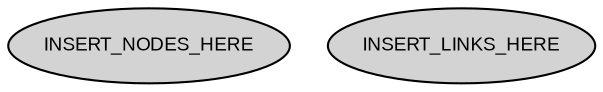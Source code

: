 digraph DependencyDiagramTemplate
{
  ranksep=1.0;

  node [style="filled" fontname="arial" fontsize="9.0"];

<INSERT_NODES_HERE>
<INSERT_LINKS_HERE>
}